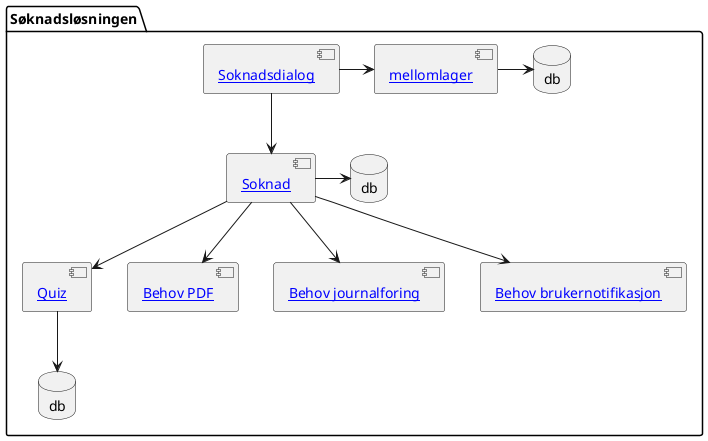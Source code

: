 @startuml

package "Søknadsløsningen" {
    component "[[https://github.com/navikt/dp-soknadsdialog Soknadsdialog]]" as soknadsdialog
    component "[[https://github.com/navikt/dp-soknad Soknad]]" as soknad
    database db as soknadDb
    component "[[https://github.com/navikt/dp-quiz Quiz]]" as quiz
    database db as quizDb
    component "[[https://github.com/navikt/dp-mellomlagring mellomlager]]" as mellomlager
    database db as mellomlagerDb
    component "[[https://github.com/navikt/dp-behov-soknad-pdf Behov PDF]]" as behovPdf
    component "[[https://github.com/navikt/dp-behov-journalforing Behov journalforing]]" as behovJournalforing
    component "[[https://github.com/navikt/dp-behov-brukernotifikasjon Behov brukernotifikasjon]]" as behovBrukernotifikasjon
}

soknadsdialog --> soknad
soknadsdialog -r-> mellomlager
mellomlager -r-> mellomlagerDb
soknad -r-> soknadDb
soknad --> behovPdf
soknad --> behovJournalforing
soknad --> behovBrukernotifikasjon
soknad --> quiz
quiz --> quizDb
@enduml
